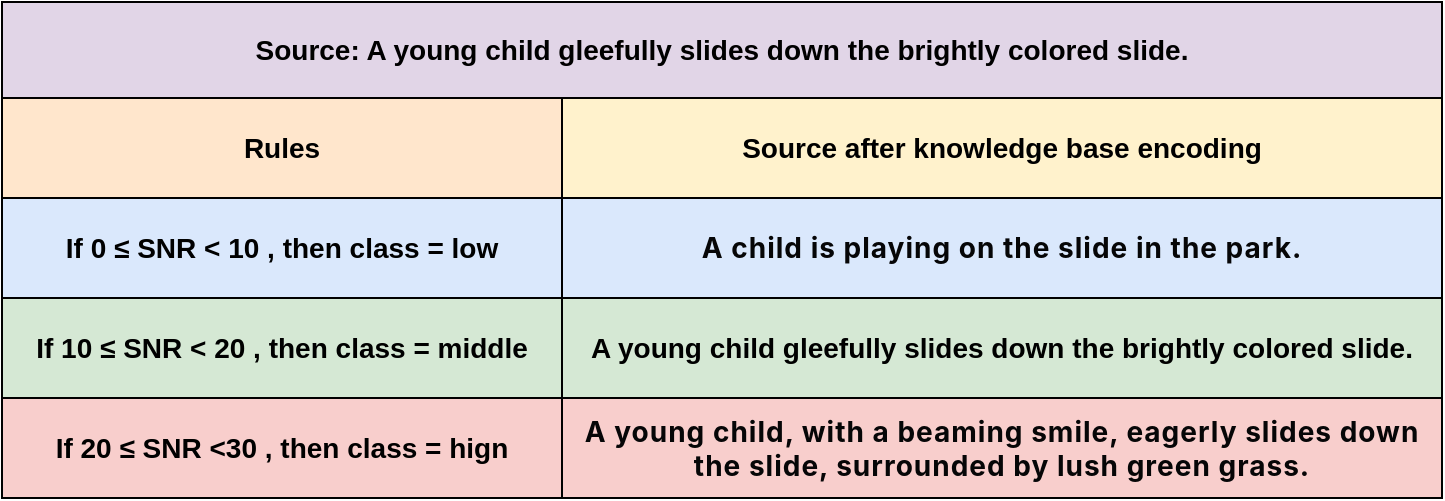 <mxfile version="24.6.4" type="github">
  <diagram name="第 1 页" id="i78vZYNMH3eGaz_cFO28">
    <mxGraphModel dx="913" dy="-1195" grid="1" gridSize="10" guides="1" tooltips="1" connect="1" arrows="1" fold="1" page="1" pageScale="1" pageWidth="1169" pageHeight="827" math="0" shadow="0">
      <root>
        <mxCell id="0" />
        <mxCell id="1" parent="0" />
        <mxCell id="d0C482hEBYlxyHOYFQJg-1" value="&lt;span style=&quot;font-size: 14px; font-weight: 700; text-align: left;&quot;&gt;Source: A young child gleefully slides down the brightly colored slide.&lt;/span&gt;" style="rounded=0;whiteSpace=wrap;html=1;fillColor=#e1d5e7;strokeColor=default;" parent="1" vertex="1">
          <mxGeometry x="200" y="1812" width="720" height="48" as="geometry" />
        </mxCell>
        <mxCell id="d0C482hEBYlxyHOYFQJg-2" value="&lt;b&gt;&lt;font style=&quot;font-size: 14px;&quot;&gt;If 0 ≤ SNR &amp;lt; 10 , then class = low&lt;/font&gt;&lt;/b&gt;" style="rounded=0;whiteSpace=wrap;html=1;fillColor=#dae8fc;strokeColor=default;" parent="1" vertex="1">
          <mxGeometry x="200" y="1910" width="280" height="50" as="geometry" />
        </mxCell>
        <mxCell id="d0C482hEBYlxyHOYFQJg-5" value="&lt;b&gt;&lt;font style=&quot;font-size: 14px;&quot;&gt;Source after knowledge base encoding&lt;/font&gt;&lt;/b&gt;" style="rounded=0;whiteSpace=wrap;html=1;fillColor=#fff2cc;strokeColor=default;" parent="1" vertex="1">
          <mxGeometry x="480" y="1860" width="440" height="50" as="geometry" />
        </mxCell>
        <mxCell id="d0C482hEBYlxyHOYFQJg-7" value="&lt;span style=&quot;white-space-collapse: preserve; color: rgb(6, 6, 7); font-family: -apple-system, blinkmacsystemfont, &amp;quot;Helvetica Neue&amp;quot;, helvetica, &amp;quot;segoe ui&amp;quot;, arial, roboto, &amp;quot;PingFang SC&amp;quot;, miui, &amp;quot;Hiragino Sans GB&amp;quot;, &amp;quot;Microsoft Yahei&amp;quot;, sans-serif; font-size: 14px; letter-spacing: 0.5px;&quot;&gt;&lt;b&gt;A child is playing on the slide &lt;/b&gt;&lt;/span&gt;&lt;b style=&quot;white-space-collapse: preserve; background-color: initial; color: rgb(6, 6, 7); font-family: -apple-system, blinkmacsystemfont, &amp;quot;Helvetica Neue&amp;quot;, helvetica, &amp;quot;segoe ui&amp;quot;, arial, roboto, &amp;quot;PingFang SC&amp;quot;, miui, &amp;quot;Hiragino Sans GB&amp;quot;, &amp;quot;Microsoft Yahei&amp;quot;, sans-serif; font-size: 14px; letter-spacing: 0.5px;&quot;&gt;in the park.&lt;/b&gt;" style="rounded=0;whiteSpace=wrap;html=1;fillColor=#dae8fc;strokeColor=default;" parent="1" vertex="1">
          <mxGeometry x="480" y="1910" width="440" height="50" as="geometry" />
        </mxCell>
        <mxCell id="d0C482hEBYlxyHOYFQJg-8" value="&lt;b style=&quot;white-space-collapse: preserve; color: rgb(6, 6, 7); font-family: -apple-system, blinkmacsystemfont, &amp;quot;Helvetica Neue&amp;quot;, helvetica, &amp;quot;segoe ui&amp;quot;, arial, roboto, &amp;quot;PingFang SC&amp;quot;, miui, &amp;quot;Hiragino Sans GB&amp;quot;, &amp;quot;Microsoft Yahei&amp;quot;, sans-serif; font-size: 14px; letter-spacing: 0.5px;&quot;&gt;A young child, with a beaming smile, eagerly slides down the slide, surrounded by lush green grass.&lt;/b&gt;" style="rounded=0;whiteSpace=wrap;html=1;fillColor=#f8cecc;strokeColor=default;" parent="1" vertex="1">
          <mxGeometry x="480" y="2010" width="440" height="50" as="geometry" />
        </mxCell>
        <mxCell id="d0C482hEBYlxyHOYFQJg-9" value="&lt;span style=&quot;font-size: 14px; font-weight: 700;&quot;&gt;A young child gleefully slides down the brightly colored slide.&lt;/span&gt;" style="rounded=0;whiteSpace=wrap;html=1;fillColor=#d5e8d4;strokeColor=default;" parent="1" vertex="1">
          <mxGeometry x="480" y="1960" width="440" height="50" as="geometry" />
        </mxCell>
        <mxCell id="DJXnYnMKUjLRa2AK-GMz-1" value="&lt;b&gt;&lt;font style=&quot;font-size: 14px;&quot;&gt;Rules&lt;/font&gt;&lt;/b&gt;" style="rounded=0;whiteSpace=wrap;html=1;fillColor=#ffe6cc;strokeColor=default;" vertex="1" parent="1">
          <mxGeometry x="200" y="1860" width="280" height="50" as="geometry" />
        </mxCell>
        <mxCell id="DJXnYnMKUjLRa2AK-GMz-2" value="&lt;b&gt;&lt;font style=&quot;font-size: 14px;&quot;&gt;If 10 ≤ SNR &amp;lt; 20 , then class = middle&lt;/font&gt;&lt;/b&gt;" style="rounded=0;whiteSpace=wrap;html=1;fillColor=#d5e8d4;strokeColor=default;" vertex="1" parent="1">
          <mxGeometry x="200" y="1960" width="280" height="50" as="geometry" />
        </mxCell>
        <mxCell id="DJXnYnMKUjLRa2AK-GMz-3" value="&lt;b&gt;&lt;font style=&quot;font-size: 14px;&quot;&gt;If 20 ≤ SNR &amp;lt;30 , then class = hign&lt;/font&gt;&lt;/b&gt;" style="rounded=0;whiteSpace=wrap;html=1;fillColor=#f8cecc;strokeColor=default;" vertex="1" parent="1">
          <mxGeometry x="200" y="2010" width="280" height="50" as="geometry" />
        </mxCell>
      </root>
    </mxGraphModel>
  </diagram>
</mxfile>
